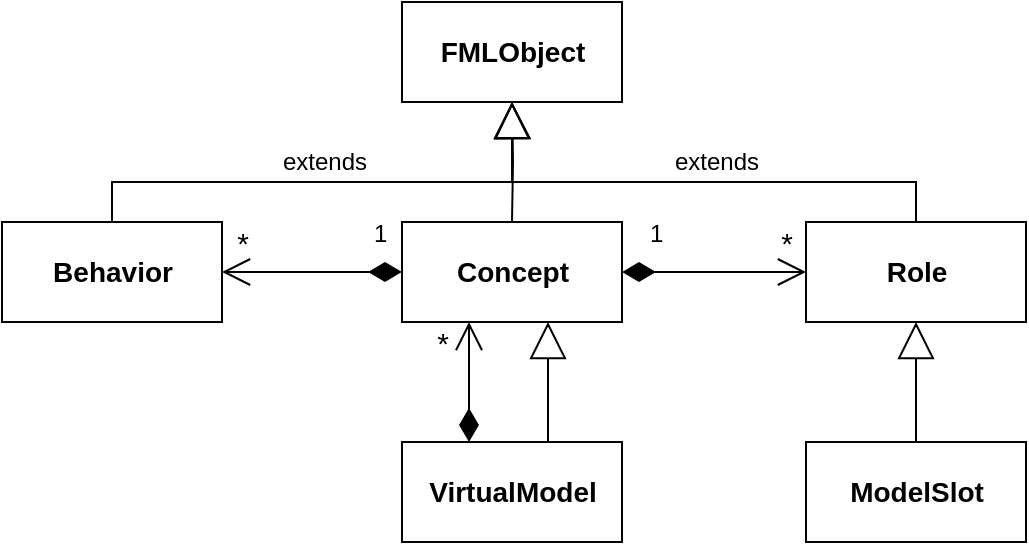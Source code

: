 <mxfile version="14.6.8" type="device"><diagram name="Page-1" id="c4acf3e9-155e-7222-9cf6-157b1a14988f"><mxGraphModel dx="1374" dy="788" grid="1" gridSize="10" guides="1" tooltips="1" connect="1" arrows="1" fold="1" page="1" pageScale="1" pageWidth="850" pageHeight="1100" background="#ffffff" math="0" shadow="0"><root><mxCell id="0"/><mxCell id="1" parent="0"/><mxCell id="smgrjCHY4chfW_u2ZcEP-9" value="extends" style="endArrow=block;endSize=16;endFill=0;html=1;rounded=0;edgeStyle=orthogonalEdgeStyle;exitX=0.5;exitY=0;exitDx=0;exitDy=0;entryX=0.5;entryY=1;entryDx=0;entryDy=0;fontSize=12;" parent="1" source="8KK2gnAzh4ry85NgPHsd-8" target="8KK2gnAzh4ry85NgPHsd-1" edge="1"><mxGeometry x="-0.036" y="10" width="160" relative="1" as="geometry"><mxPoint x="225" y="230" as="sourcePoint"/><mxPoint x="445" y="170" as="targetPoint"/><mxPoint as="offset"/><Array as="points"><mxPoint x="245" y="210"/><mxPoint x="445" y="210"/></Array></mxGeometry></mxCell><mxCell id="smgrjCHY4chfW_u2ZcEP-10" value="" style="endArrow=block;endSize=16;endFill=0;html=1;rounded=0;edgeStyle=orthogonalEdgeStyle;exitX=0.5;exitY=0;exitDx=0;exitDy=0;entryX=0.5;entryY=1;entryDx=0;entryDy=0;" parent="1" target="8KK2gnAzh4ry85NgPHsd-1" edge="1"><mxGeometry x="-0.036" y="10" width="160" relative="1" as="geometry"><mxPoint x="445" y="230" as="sourcePoint"/><mxPoint x="445" y="170" as="targetPoint"/><mxPoint as="offset"/></mxGeometry></mxCell><mxCell id="smgrjCHY4chfW_u2ZcEP-11" value="extends" style="endArrow=block;endSize=16;endFill=0;html=1;rounded=0;edgeStyle=orthogonalEdgeStyle;exitX=0.5;exitY=0;exitDx=0;exitDy=0;entryX=0.5;entryY=1;entryDx=0;entryDy=0;fontSize=12;" parent="1" source="8KK2gnAzh4ry85NgPHsd-4" target="8KK2gnAzh4ry85NgPHsd-1" edge="1"><mxGeometry x="-0.08" y="-10" width="160" relative="1" as="geometry"><mxPoint x="647" y="230" as="sourcePoint"/><mxPoint x="445" y="170" as="targetPoint"/><mxPoint as="offset"/><Array as="points"><mxPoint x="647" y="210"/><mxPoint x="445" y="210"/></Array></mxGeometry></mxCell><mxCell id="smgrjCHY4chfW_u2ZcEP-12" value="1" style="endArrow=open;html=1;endSize=12;startArrow=diamondThin;startSize=14;startFill=1;edgeStyle=orthogonalEdgeStyle;align=left;verticalAlign=bottom;rounded=0;exitX=1;exitY=0.5;exitDx=0;exitDy=0;entryX=0;entryY=0.5;entryDx=0;entryDy=0;fontSize=12;" parent="1" source="8KK2gnAzh4ry85NgPHsd-2" target="8KK2gnAzh4ry85NgPHsd-4" edge="1"><mxGeometry x="-0.75" y="10" relative="1" as="geometry"><mxPoint x="500" y="265" as="sourcePoint"/><mxPoint x="592" y="265" as="targetPoint"/><mxPoint as="offset"/><Array as="points"/></mxGeometry></mxCell><mxCell id="smgrjCHY4chfW_u2ZcEP-13" value="&lt;font style=&quot;font-size: 15px&quot;&gt;*&lt;/font&gt;" style="text;html=1;align=center;verticalAlign=middle;resizable=0;points=[];autosize=1;strokeColor=none;" parent="1" vertex="1"><mxGeometry x="572" y="230" width="20" height="20" as="geometry"/></mxCell><mxCell id="smgrjCHY4chfW_u2ZcEP-15" value="1" style="endArrow=open;html=1;endSize=12;startArrow=diamondThin;startSize=14;startFill=1;edgeStyle=orthogonalEdgeStyle;align=left;verticalAlign=bottom;rounded=0;exitX=0;exitY=0.5;exitDx=0;exitDy=0;entryX=1;entryY=0.5;entryDx=0;entryDy=0;fontSize=12;" parent="1" source="8KK2gnAzh4ry85NgPHsd-2" target="8KK2gnAzh4ry85NgPHsd-8" edge="1"><mxGeometry x="-0.636" y="-10" relative="1" as="geometry"><mxPoint x="390" y="270" as="sourcePoint"/><mxPoint x="280" y="270" as="targetPoint"/><mxPoint as="offset"/><Array as="points"/></mxGeometry></mxCell><mxCell id="smgrjCHY4chfW_u2ZcEP-16" value="&lt;font style=&quot;font-size: 15px&quot;&gt;*&lt;/font&gt;" style="text;html=1;align=center;verticalAlign=middle;resizable=0;points=[];autosize=1;strokeColor=none;" parent="1" vertex="1"><mxGeometry x="300" y="230" width="20" height="20" as="geometry"/></mxCell><mxCell id="smgrjCHY4chfW_u2ZcEP-17" value="" style="endArrow=block;endSize=16;endFill=0;html=1;rounded=0;edgeStyle=orthogonalEdgeStyle;exitX=0.5;exitY=0;exitDx=0;exitDy=0;entryX=0.5;entryY=1;entryDx=0;entryDy=0;" parent="1" edge="1"><mxGeometry width="160" relative="1" as="geometry"><mxPoint x="463" y="340" as="sourcePoint"/><mxPoint x="463" y="280" as="targetPoint"/></mxGeometry></mxCell><mxCell id="smgrjCHY4chfW_u2ZcEP-23" value="" style="endArrow=block;endSize=16;endFill=0;html=1;rounded=0;edgeStyle=orthogonalEdgeStyle;exitX=0.5;exitY=0;exitDx=0;exitDy=0;" parent="1" source="8KK2gnAzh4ry85NgPHsd-5" edge="1"><mxGeometry width="160" relative="1" as="geometry"><mxPoint x="647" y="353" as="sourcePoint"/><mxPoint x="647" y="280" as="targetPoint"/></mxGeometry></mxCell><mxCell id="8KK2gnAzh4ry85NgPHsd-1" value="FMLObject" style="html=1;fontStyle=1;fontSize=14;" parent="1" vertex="1"><mxGeometry x="390" y="120" width="110" height="50" as="geometry"/></mxCell><mxCell id="8KK2gnAzh4ry85NgPHsd-2" value="Concept" style="html=1;fontStyle=1;fontSize=14;" parent="1" vertex="1"><mxGeometry x="390" y="230" width="110" height="50" as="geometry"/></mxCell><mxCell id="8KK2gnAzh4ry85NgPHsd-3" value="VirtualModel" style="html=1;fontStyle=1;fontSize=14;" parent="1" vertex="1"><mxGeometry x="390" y="340" width="110" height="50" as="geometry"/></mxCell><mxCell id="8KK2gnAzh4ry85NgPHsd-4" value="Role" style="html=1;fontStyle=1;fontSize=14;" parent="1" vertex="1"><mxGeometry x="592" y="230" width="110" height="50" as="geometry"/></mxCell><mxCell id="8KK2gnAzh4ry85NgPHsd-5" value="ModelSlot" style="html=1;fontStyle=1;fontSize=14;" parent="1" vertex="1"><mxGeometry x="592" y="340" width="110" height="50" as="geometry"/></mxCell><mxCell id="8KK2gnAzh4ry85NgPHsd-8" value="Behavior" style="html=1;fontStyle=1;fontSize=14;" parent="1" vertex="1"><mxGeometry x="190" y="230" width="110" height="50" as="geometry"/></mxCell><mxCell id="nESv2ACYVvmA5xmnOtJg-1" value="" style="endArrow=open;html=1;entryX=0.25;entryY=1;entryDx=0;entryDy=0;exitX=0.25;exitY=0;exitDx=0;exitDy=0;startArrow=diamondThin;startFill=1;rounded=0;fontSize=12;align=left;verticalAlign=bottom;endSize=12;startSize=14;" edge="1" parent="1"><mxGeometry width="50" height="50" relative="1" as="geometry"><mxPoint x="423.5" y="340" as="sourcePoint"/><mxPoint x="423.5" y="280" as="targetPoint"/></mxGeometry></mxCell><mxCell id="nESv2ACYVvmA5xmnOtJg-2" value="&lt;font style=&quot;font-size: 15px&quot;&gt;*&lt;/font&gt;" style="text;html=1;align=center;verticalAlign=middle;resizable=0;points=[];autosize=1;strokeColor=none;" vertex="1" parent="1"><mxGeometry x="400" y="280" width="20" height="20" as="geometry"/></mxCell></root></mxGraphModel></diagram></mxfile>